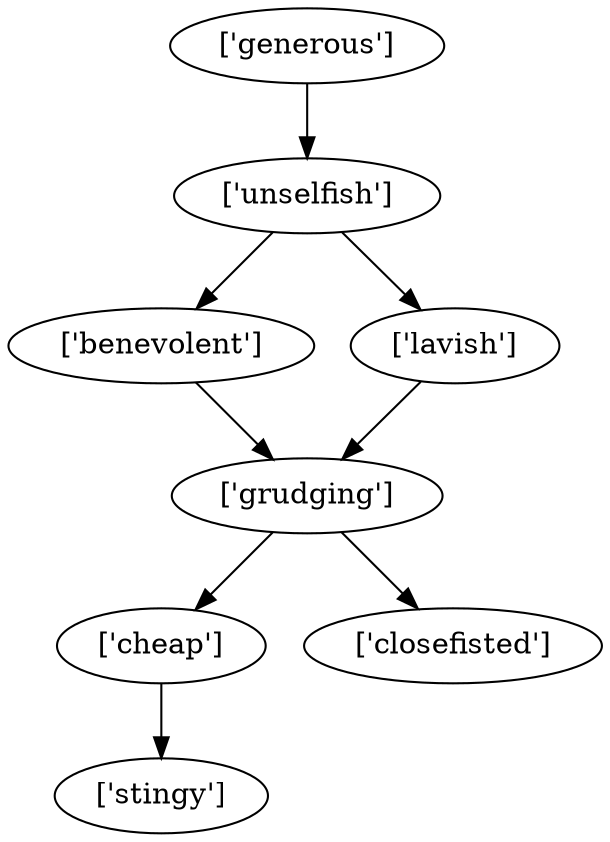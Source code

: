 strict digraph  {
	"['generous']" -> "['unselfish']";
	"['unselfish']" -> "['benevolent']";
	"['unselfish']" -> "['lavish']";
	"['grudging']" -> "['cheap']";
	"['grudging']" -> "['closefisted']";
	"['cheap']" -> "['stingy']";
	"['benevolent']" -> "['grudging']";
	"['lavish']" -> "['grudging']";
}
